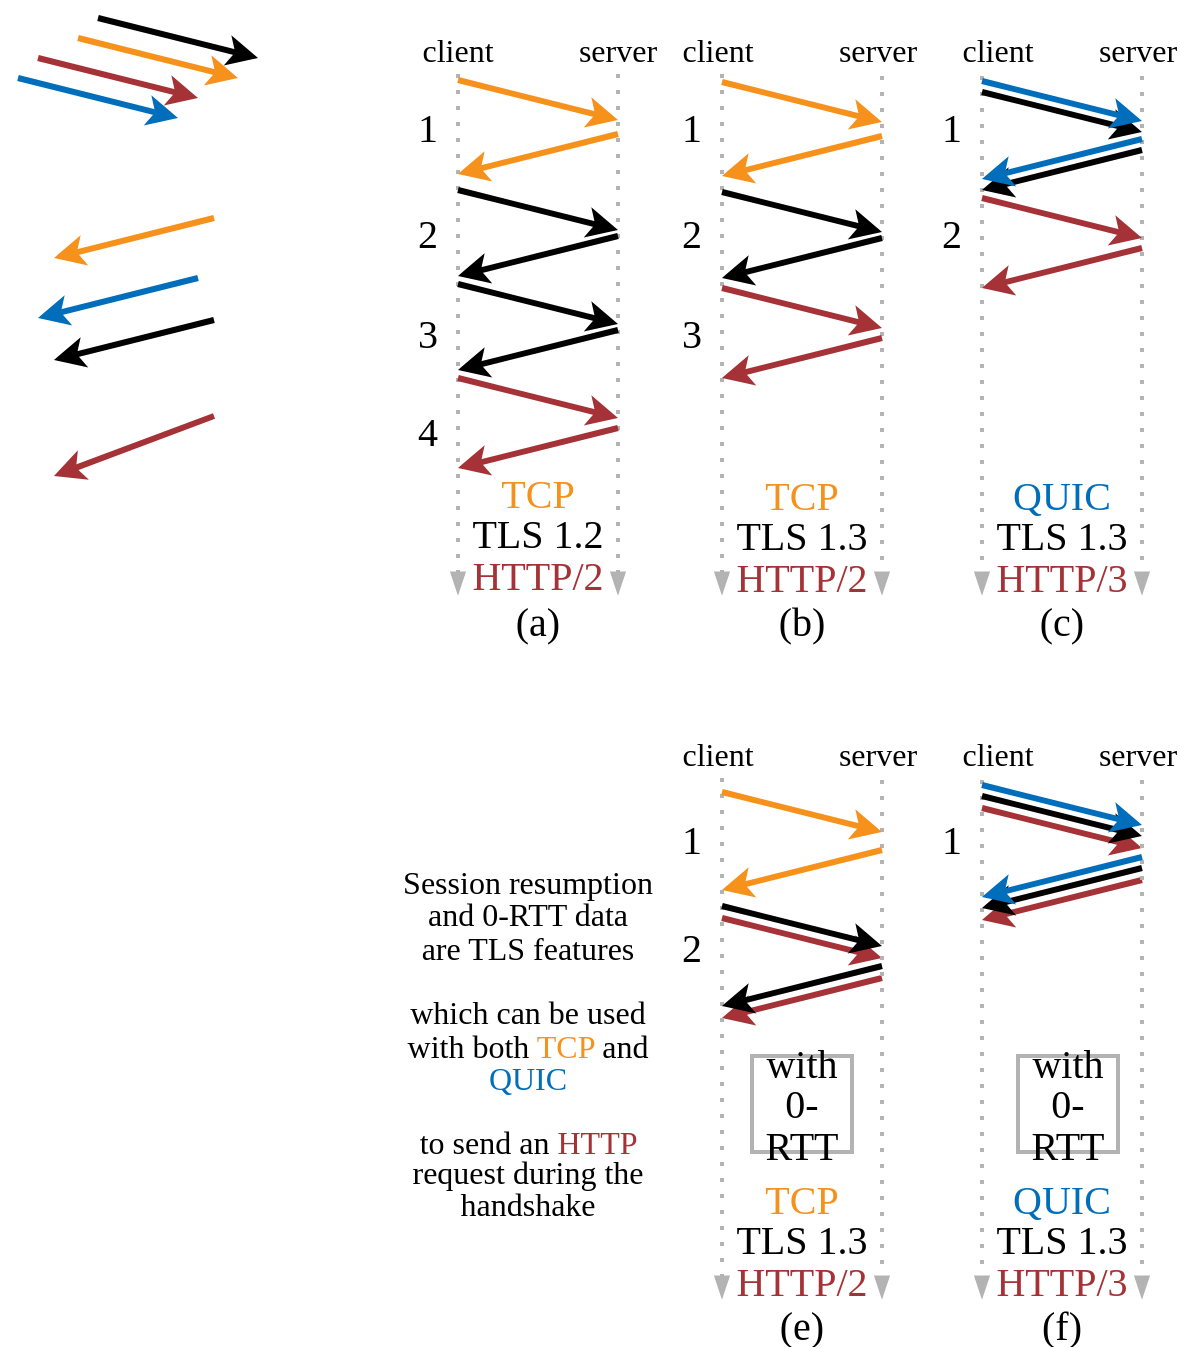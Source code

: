 <mxfile version="14.5.1" type="device"><diagram id="tvbRQc4zJcMQ8TO2dYbx" name="Page-1"><mxGraphModel dx="1881" dy="591" grid="1" gridSize="10" guides="1" tooltips="1" connect="1" arrows="1" fold="1" page="1" pageScale="1" pageWidth="850" pageHeight="1100" math="0" shadow="0"><root><mxCell id="0"/><mxCell id="1" parent="0"/><mxCell id="-TobHIEDWkGh4Ak62FER-180" value="" style="endArrow=classic;html=1;endFill=1;strokeWidth=3;shadow=0;strokeColor=#A53236;" edge="1" parent="1"><mxGeometry width="50" height="50" relative="1" as="geometry"><mxPoint x="-388" y="902" as="sourcePoint"/><mxPoint x="-308" y="922" as="targetPoint"/></mxGeometry></mxCell><mxCell id="-TobHIEDWkGh4Ak62FER-181" value="" style="endArrow=classic;html=1;endFill=1;strokeWidth=3;shadow=0;strokeColor=#A53236;" edge="1" parent="1"><mxGeometry width="50" height="50" relative="1" as="geometry"><mxPoint x="-308" y="932" as="sourcePoint"/><mxPoint x="-388" y="952" as="targetPoint"/></mxGeometry></mxCell><mxCell id="-TobHIEDWkGh4Ak62FER-202" value="" style="endArrow=classic;html=1;endFill=1;strokeWidth=3;shadow=0;strokeColor=#A53236;" edge="1" parent="1"><mxGeometry width="50" height="50" relative="1" as="geometry"><mxPoint x="-178" y="883" as="sourcePoint"/><mxPoint x="-258" y="903" as="targetPoint"/></mxGeometry></mxCell><mxCell id="-TobHIEDWkGh4Ak62FER-201" value="" style="endArrow=classic;html=1;endFill=1;strokeWidth=3;shadow=0;strokeColor=#A53236;" edge="1" parent="1"><mxGeometry width="50" height="50" relative="1" as="geometry"><mxPoint x="-258" y="847" as="sourcePoint"/><mxPoint x="-178" y="867" as="targetPoint"/></mxGeometry></mxCell><mxCell id="-TobHIEDWkGh4Ak62FER-78" value="" style="endArrow=classic;html=1;endFill=1;strokeWidth=3;shadow=0;rounded=0;strokeColor=#a53236;" edge="1" parent="1"><mxGeometry width="50" height="50" relative="1" as="geometry"><mxPoint x="-730" y="472" as="sourcePoint"/><mxPoint x="-650" y="492" as="targetPoint"/></mxGeometry></mxCell><mxCell id="-TobHIEDWkGh4Ak62FER-46" value="" style="endArrow=blockThin;dashed=1;html=1;dashPattern=1 3;strokeWidth=2;strokeColor=#B3B3B3;endFill=1;entryX=0;entryY=1;entryDx=0;entryDy=0;" edge="1" parent="1" target="-TobHIEDWkGh4Ak62FER-96"><mxGeometry width="50" height="50" relative="1" as="geometry"><mxPoint x="-520" y="480" as="sourcePoint"/><mxPoint x="-520" y="720" as="targetPoint"/></mxGeometry></mxCell><mxCell id="-TobHIEDWkGh4Ak62FER-47" value="" style="endArrow=blockThin;dashed=1;html=1;dashPattern=1 3;strokeWidth=2;strokeColor=#B3B3B3;endFill=1;entryX=1;entryY=1;entryDx=0;entryDy=0;" edge="1" parent="1" target="-TobHIEDWkGh4Ak62FER-96"><mxGeometry width="50" height="50" relative="1" as="geometry"><mxPoint x="-440" y="480" as="sourcePoint"/><mxPoint x="-440" y="720" as="targetPoint"/></mxGeometry></mxCell><mxCell id="-TobHIEDWkGh4Ak62FER-76" value="" style="endArrow=classic;html=1;endFill=1;strokeWidth=3;shadow=0;" edge="1" parent="1"><mxGeometry width="50" height="50" relative="1" as="geometry"><mxPoint x="-700" y="452" as="sourcePoint"/><mxPoint x="-620" y="472" as="targetPoint"/></mxGeometry></mxCell><mxCell id="-TobHIEDWkGh4Ak62FER-77" value="" style="endArrow=classic;html=1;endFill=1;strokeWidth=3;shadow=0;strokeColor=#f6921c;" edge="1" parent="1"><mxGeometry width="50" height="50" relative="1" as="geometry"><mxPoint x="-710" y="462" as="sourcePoint"/><mxPoint x="-630" y="482" as="targetPoint"/></mxGeometry></mxCell><mxCell id="-TobHIEDWkGh4Ak62FER-79" value="" style="endArrow=classic;html=1;endFill=1;strokeWidth=3;shadow=0;strokeColor=#006ebb;" edge="1" parent="1"><mxGeometry width="50" height="50" relative="1" as="geometry"><mxPoint x="-740" y="482" as="sourcePoint"/><mxPoint x="-660" y="502" as="targetPoint"/></mxGeometry></mxCell><mxCell id="-TobHIEDWkGh4Ak62FER-80" value="" style="endArrow=classic;html=1;endFill=1;strokeWidth=3;shadow=0;" edge="1" parent="1"><mxGeometry width="50" height="50" relative="1" as="geometry"><mxPoint x="-642" y="603" as="sourcePoint"/><mxPoint x="-722" y="623" as="targetPoint"/></mxGeometry></mxCell><mxCell id="-TobHIEDWkGh4Ak62FER-81" value="" style="endArrow=classic;html=1;endFill=1;strokeWidth=3;shadow=0;rounded=0;strokeColor=#a53236;" edge="1" parent="1"><mxGeometry width="50" height="50" relative="1" as="geometry"><mxPoint x="-642" y="651" as="sourcePoint"/><mxPoint x="-722" y="681" as="targetPoint"/></mxGeometry></mxCell><mxCell id="-TobHIEDWkGh4Ak62FER-82" value="" style="endArrow=classic;html=1;endFill=1;strokeWidth=3;shadow=0;strokeColor=#f6921c;" edge="1" parent="1"><mxGeometry width="50" height="50" relative="1" as="geometry"><mxPoint x="-642" y="552" as="sourcePoint"/><mxPoint x="-722" y="572" as="targetPoint"/></mxGeometry></mxCell><mxCell id="-TobHIEDWkGh4Ak62FER-83" value="" style="endArrow=classic;html=1;endFill=1;strokeWidth=3;shadow=0;strokeColor=#006ebb;" edge="1" parent="1"><mxGeometry width="50" height="50" relative="1" as="geometry"><mxPoint x="-650" y="582" as="sourcePoint"/><mxPoint x="-730" y="602" as="targetPoint"/></mxGeometry></mxCell><mxCell id="-TobHIEDWkGh4Ak62FER-84" value="" style="endArrow=classic;html=1;endFill=1;strokeWidth=3;shadow=0;strokeColor=#f6921c;" edge="1" parent="1"><mxGeometry width="50" height="50" relative="1" as="geometry"><mxPoint x="-520" y="483" as="sourcePoint"/><mxPoint x="-440" y="503" as="targetPoint"/></mxGeometry></mxCell><mxCell id="-TobHIEDWkGh4Ak62FER-85" value="" style="endArrow=classic;html=1;endFill=1;strokeWidth=3;shadow=0;strokeColor=#f6921c;" edge="1" parent="1"><mxGeometry width="50" height="50" relative="1" as="geometry"><mxPoint x="-440" y="510" as="sourcePoint"/><mxPoint x="-520" y="530" as="targetPoint"/></mxGeometry></mxCell><mxCell id="-TobHIEDWkGh4Ak62FER-86" value="" style="endArrow=classic;html=1;endFill=1;strokeWidth=3;shadow=0;" edge="1" parent="1"><mxGeometry width="50" height="50" relative="1" as="geometry"><mxPoint x="-520" y="538" as="sourcePoint"/><mxPoint x="-440" y="558" as="targetPoint"/></mxGeometry></mxCell><mxCell id="-TobHIEDWkGh4Ak62FER-87" value="" style="endArrow=classic;html=1;endFill=1;strokeWidth=3;shadow=0;" edge="1" parent="1"><mxGeometry width="50" height="50" relative="1" as="geometry"><mxPoint x="-440" y="561" as="sourcePoint"/><mxPoint x="-520" y="581" as="targetPoint"/></mxGeometry></mxCell><mxCell id="-TobHIEDWkGh4Ak62FER-88" value="" style="endArrow=classic;html=1;endFill=1;strokeWidth=3;shadow=0;" edge="1" parent="1"><mxGeometry width="50" height="50" relative="1" as="geometry"><mxPoint x="-520" y="585" as="sourcePoint"/><mxPoint x="-440" y="605" as="targetPoint"/></mxGeometry></mxCell><mxCell id="-TobHIEDWkGh4Ak62FER-89" value="" style="endArrow=classic;html=1;endFill=1;strokeWidth=3;shadow=0;" edge="1" parent="1"><mxGeometry width="50" height="50" relative="1" as="geometry"><mxPoint x="-440" y="608" as="sourcePoint"/><mxPoint x="-520" y="628" as="targetPoint"/></mxGeometry></mxCell><mxCell id="-TobHIEDWkGh4Ak62FER-90" value="" style="endArrow=classic;html=1;endFill=1;strokeWidth=3;shadow=0;strokeColor=#A53236;" edge="1" parent="1"><mxGeometry width="50" height="50" relative="1" as="geometry"><mxPoint x="-520" y="632" as="sourcePoint"/><mxPoint x="-440" y="652" as="targetPoint"/></mxGeometry></mxCell><mxCell id="-TobHIEDWkGh4Ak62FER-91" value="" style="endArrow=classic;html=1;endFill=1;strokeWidth=3;shadow=0;strokeColor=#A53236;" edge="1" parent="1"><mxGeometry width="50" height="50" relative="1" as="geometry"><mxPoint x="-440" y="657" as="sourcePoint"/><mxPoint x="-520" y="677" as="targetPoint"/></mxGeometry></mxCell><mxCell id="-TobHIEDWkGh4Ak62FER-92" value="&lt;font style=&quot;font-size: 20px;&quot; face=&quot;Myriad Pro Condensed&quot;&gt;1&lt;br style=&quot;font-size: 20px;&quot;&gt;&lt;/font&gt;" style="text;html=1;strokeColor=none;fillColor=none;align=center;verticalAlign=middle;whiteSpace=wrap;rounded=0;dashed=1;dashPattern=1 4;fontSize=20;" vertex="1" parent="1"><mxGeometry x="-550" y="496" width="30" height="20" as="geometry"/></mxCell><mxCell id="-TobHIEDWkGh4Ak62FER-93" value="&lt;font style=&quot;font-size: 20px;&quot; face=&quot;Myriad Pro Condensed&quot;&gt;2&lt;br style=&quot;font-size: 20px;&quot;&gt;&lt;/font&gt;" style="text;html=1;strokeColor=none;fillColor=none;align=center;verticalAlign=middle;whiteSpace=wrap;rounded=0;dashed=1;dashPattern=1 4;fontSize=20;" vertex="1" parent="1"><mxGeometry x="-550" y="549" width="30" height="20" as="geometry"/></mxCell><mxCell id="-TobHIEDWkGh4Ak62FER-94" value="&lt;font style=&quot;font-size: 20px;&quot; face=&quot;Myriad Pro Condensed&quot;&gt;3&lt;br style=&quot;font-size: 20px;&quot;&gt;&lt;/font&gt;" style="text;html=1;strokeColor=none;fillColor=none;align=center;verticalAlign=middle;whiteSpace=wrap;rounded=0;dashed=1;dashPattern=1 4;fontSize=20;" vertex="1" parent="1"><mxGeometry x="-550" y="599" width="30" height="20" as="geometry"/></mxCell><mxCell id="-TobHIEDWkGh4Ak62FER-95" value="&lt;font style=&quot;font-size: 20px;&quot; face=&quot;Myriad Pro Condensed&quot;&gt;4&lt;br style=&quot;font-size: 20px;&quot;&gt;&lt;/font&gt;" style="text;html=1;strokeColor=none;fillColor=none;align=center;verticalAlign=middle;whiteSpace=wrap;rounded=0;dashed=1;dashPattern=1 4;fontSize=20;" vertex="1" parent="1"><mxGeometry x="-550" y="648" width="30" height="20" as="geometry"/></mxCell><mxCell id="-TobHIEDWkGh4Ak62FER-96" value="&lt;font style=&quot;font-size: 20px ; line-height: 100%&quot; face=&quot;Myriad Pro Condensed&quot;&gt;&lt;font color=&quot;#f6921c&quot;&gt;TCP&lt;/font&gt;&lt;br&gt;TLS 1.2&lt;br&gt;&lt;font color=&quot;#a53236&quot;&gt;HTTP/2&lt;/font&gt;&lt;br&gt;&lt;/font&gt;" style="text;html=1;strokeColor=none;fillColor=none;align=center;verticalAlign=middle;whiteSpace=wrap;rounded=0;dashed=1;dashPattern=1 4;" vertex="1" parent="1"><mxGeometry x="-520" y="680" width="80" height="60" as="geometry"/></mxCell><mxCell id="-TobHIEDWkGh4Ak62FER-97" value="&lt;font face=&quot;Myriad Pro Condensed&quot; style=&quot;font-size: 16px;&quot;&gt;&lt;font style=&quot;font-size: 16px;&quot;&gt;client&lt;/font&gt;&lt;br style=&quot;font-size: 16px;&quot;&gt;&lt;/font&gt;" style="text;html=1;strokeColor=none;fillColor=none;align=center;verticalAlign=middle;whiteSpace=wrap;rounded=0;dashed=1;dashPattern=1 4;fontSize=16;" vertex="1" parent="1"><mxGeometry x="-550" y="458" width="60" height="20" as="geometry"/></mxCell><mxCell id="-TobHIEDWkGh4Ak62FER-98" value="&lt;font face=&quot;Myriad Pro Condensed&quot; style=&quot;font-size: 16px;&quot;&gt;&lt;font style=&quot;font-size: 16px;&quot;&gt;server&lt;/font&gt;&lt;br style=&quot;font-size: 16px;&quot;&gt;&lt;/font&gt;" style="text;html=1;strokeColor=none;fillColor=none;align=center;verticalAlign=middle;whiteSpace=wrap;rounded=0;dashed=1;dashPattern=1 4;fontSize=16;" vertex="1" parent="1"><mxGeometry x="-470" y="458" width="60" height="20" as="geometry"/></mxCell><mxCell id="-TobHIEDWkGh4Ak62FER-99" value="&lt;font style=&quot;font-size: 20px ; line-height: 100%&quot; face=&quot;Myriad Pro Condensed&quot;&gt;(a)&lt;br&gt;&lt;/font&gt;" style="text;html=1;strokeColor=none;fillColor=none;align=center;verticalAlign=middle;whiteSpace=wrap;rounded=0;dashed=1;dashPattern=1 4;" vertex="1" parent="1"><mxGeometry x="-520" y="744" width="80" height="20" as="geometry"/></mxCell><mxCell id="-TobHIEDWkGh4Ak62FER-100" value="" style="endArrow=blockThin;dashed=1;html=1;dashPattern=1 3;strokeWidth=2;strokeColor=#B3B3B3;endFill=1;entryX=0;entryY=1;entryDx=0;entryDy=0;" edge="1" parent="1" target="-TobHIEDWkGh4Ak62FER-114"><mxGeometry width="50" height="50" relative="1" as="geometry"><mxPoint x="-388" y="480" as="sourcePoint"/><mxPoint x="-388" y="721" as="targetPoint"/></mxGeometry></mxCell><mxCell id="-TobHIEDWkGh4Ak62FER-101" value="" style="endArrow=blockThin;dashed=1;html=1;dashPattern=1 3;strokeWidth=2;strokeColor=#B3B3B3;endFill=1;entryX=1;entryY=1;entryDx=0;entryDy=0;" edge="1" parent="1" target="-TobHIEDWkGh4Ak62FER-114"><mxGeometry width="50" height="50" relative="1" as="geometry"><mxPoint x="-308" y="481" as="sourcePoint"/><mxPoint x="-308" y="721" as="targetPoint"/></mxGeometry></mxCell><mxCell id="-TobHIEDWkGh4Ak62FER-102" value="" style="endArrow=classic;html=1;endFill=1;strokeWidth=3;shadow=0;strokeColor=#f6921c;" edge="1" parent="1"><mxGeometry width="50" height="50" relative="1" as="geometry"><mxPoint x="-388" y="484" as="sourcePoint"/><mxPoint x="-308" y="504" as="targetPoint"/></mxGeometry></mxCell><mxCell id="-TobHIEDWkGh4Ak62FER-103" value="" style="endArrow=classic;html=1;endFill=1;strokeWidth=3;shadow=0;strokeColor=#f6921c;" edge="1" parent="1"><mxGeometry width="50" height="50" relative="1" as="geometry"><mxPoint x="-308" y="511" as="sourcePoint"/><mxPoint x="-388" y="531" as="targetPoint"/></mxGeometry></mxCell><mxCell id="-TobHIEDWkGh4Ak62FER-104" value="" style="endArrow=classic;html=1;endFill=1;strokeWidth=3;shadow=0;" edge="1" parent="1"><mxGeometry width="50" height="50" relative="1" as="geometry"><mxPoint x="-388" y="539" as="sourcePoint"/><mxPoint x="-308" y="559" as="targetPoint"/></mxGeometry></mxCell><mxCell id="-TobHIEDWkGh4Ak62FER-105" value="" style="endArrow=classic;html=1;endFill=1;strokeWidth=3;shadow=0;" edge="1" parent="1"><mxGeometry width="50" height="50" relative="1" as="geometry"><mxPoint x="-308" y="562" as="sourcePoint"/><mxPoint x="-388" y="582" as="targetPoint"/></mxGeometry></mxCell><mxCell id="-TobHIEDWkGh4Ak62FER-108" value="" style="endArrow=classic;html=1;endFill=1;strokeWidth=3;shadow=0;strokeColor=#A53236;" edge="1" parent="1"><mxGeometry width="50" height="50" relative="1" as="geometry"><mxPoint x="-388" y="587" as="sourcePoint"/><mxPoint x="-308" y="607" as="targetPoint"/></mxGeometry></mxCell><mxCell id="-TobHIEDWkGh4Ak62FER-109" value="" style="endArrow=classic;html=1;endFill=1;strokeWidth=3;shadow=0;strokeColor=#A53236;" edge="1" parent="1"><mxGeometry width="50" height="50" relative="1" as="geometry"><mxPoint x="-308" y="612" as="sourcePoint"/><mxPoint x="-388" y="632" as="targetPoint"/></mxGeometry></mxCell><mxCell id="-TobHIEDWkGh4Ak62FER-110" value="&lt;font style=&quot;font-size: 20px;&quot; face=&quot;Myriad Pro Condensed&quot;&gt;1&lt;br style=&quot;font-size: 20px;&quot;&gt;&lt;/font&gt;" style="text;html=1;strokeColor=none;fillColor=none;align=center;verticalAlign=middle;whiteSpace=wrap;rounded=0;dashed=1;dashPattern=1 4;fontSize=20;" vertex="1" parent="1"><mxGeometry x="-418" y="496" width="30" height="20" as="geometry"/></mxCell><mxCell id="-TobHIEDWkGh4Ak62FER-111" value="&lt;font style=&quot;font-size: 20px;&quot; face=&quot;Myriad Pro Condensed&quot;&gt;2&lt;br style=&quot;font-size: 20px;&quot;&gt;&lt;/font&gt;" style="text;html=1;strokeColor=none;fillColor=none;align=center;verticalAlign=middle;whiteSpace=wrap;rounded=0;dashed=1;dashPattern=1 4;fontSize=20;" vertex="1" parent="1"><mxGeometry x="-418" y="549" width="30" height="20" as="geometry"/></mxCell><mxCell id="-TobHIEDWkGh4Ak62FER-112" value="&lt;font style=&quot;font-size: 20px;&quot; face=&quot;Myriad Pro Condensed&quot;&gt;3&lt;br style=&quot;font-size: 20px;&quot;&gt;&lt;/font&gt;" style="text;html=1;strokeColor=none;fillColor=none;align=center;verticalAlign=middle;whiteSpace=wrap;rounded=0;dashed=1;dashPattern=1 4;fontSize=20;" vertex="1" parent="1"><mxGeometry x="-418" y="599" width="30" height="20" as="geometry"/></mxCell><mxCell id="-TobHIEDWkGh4Ak62FER-114" value="&lt;font style=&quot;font-size: 20px ; line-height: 100%&quot; face=&quot;Myriad Pro Condensed&quot;&gt;&lt;font color=&quot;#f6921c&quot;&gt;TCP&lt;/font&gt;&lt;br&gt;TLS 1.3&lt;br&gt;&lt;font color=&quot;#a53236&quot;&gt;HTTP/2&lt;/font&gt;&lt;br&gt;&lt;/font&gt;" style="text;html=1;strokeColor=none;fillColor=none;align=center;verticalAlign=middle;whiteSpace=wrap;rounded=0;dashed=1;dashPattern=1 4;" vertex="1" parent="1"><mxGeometry x="-388" y="681" width="80" height="59" as="geometry"/></mxCell><mxCell id="-TobHIEDWkGh4Ak62FER-115" value="&lt;font face=&quot;Myriad Pro Condensed&quot; style=&quot;font-size: 16px;&quot;&gt;&lt;font style=&quot;font-size: 16px;&quot;&gt;client&lt;/font&gt;&lt;br style=&quot;font-size: 16px;&quot;&gt;&lt;/font&gt;" style="text;html=1;strokeColor=none;fillColor=none;align=center;verticalAlign=middle;whiteSpace=wrap;rounded=0;dashed=1;dashPattern=1 4;fontSize=16;" vertex="1" parent="1"><mxGeometry x="-420" y="458" width="60" height="20" as="geometry"/></mxCell><mxCell id="-TobHIEDWkGh4Ak62FER-116" value="&lt;font face=&quot;Myriad Pro Condensed&quot; style=&quot;font-size: 16px;&quot;&gt;&lt;font style=&quot;font-size: 16px;&quot;&gt;server&lt;/font&gt;&lt;br style=&quot;font-size: 16px;&quot;&gt;&lt;/font&gt;" style="text;html=1;strokeColor=none;fillColor=none;align=center;verticalAlign=middle;whiteSpace=wrap;rounded=0;dashed=1;dashPattern=1 4;fontSize=16;" vertex="1" parent="1"><mxGeometry x="-340" y="458" width="60" height="20" as="geometry"/></mxCell><mxCell id="-TobHIEDWkGh4Ak62FER-117" value="&lt;font style=&quot;font-size: 20px ; line-height: 100%&quot; face=&quot;Myriad Pro Condensed&quot;&gt;(b)&lt;br&gt;&lt;/font&gt;" style="text;html=1;strokeColor=none;fillColor=none;align=center;verticalAlign=middle;whiteSpace=wrap;rounded=0;dashed=1;dashPattern=1 4;" vertex="1" parent="1"><mxGeometry x="-388" y="744" width="80" height="20" as="geometry"/></mxCell><mxCell id="-TobHIEDWkGh4Ak62FER-129" value="" style="endArrow=blockThin;dashed=1;html=1;dashPattern=1 3;strokeWidth=2;strokeColor=#B3B3B3;endFill=1;entryX=0;entryY=1;entryDx=0;entryDy=0;" edge="1" parent="1" target="-TobHIEDWkGh4Ak62FER-140"><mxGeometry width="50" height="50" relative="1" as="geometry"><mxPoint x="-258" y="481" as="sourcePoint"/><mxPoint x="-258" y="721" as="targetPoint"/></mxGeometry></mxCell><mxCell id="-TobHIEDWkGh4Ak62FER-130" value="" style="endArrow=blockThin;dashed=1;html=1;dashPattern=1 3;strokeWidth=2;strokeColor=#B3B3B3;endFill=1;entryX=1;entryY=1;entryDx=0;entryDy=0;" edge="1" parent="1" target="-TobHIEDWkGh4Ak62FER-140"><mxGeometry width="50" height="50" relative="1" as="geometry"><mxPoint x="-178" y="481" as="sourcePoint"/><mxPoint x="-178" y="721" as="targetPoint"/></mxGeometry></mxCell><mxCell id="-TobHIEDWkGh4Ak62FER-133" value="" style="endArrow=classic;html=1;endFill=1;strokeWidth=3;shadow=0;" edge="1" parent="1"><mxGeometry width="50" height="50" relative="1" as="geometry"><mxPoint x="-258" y="489" as="sourcePoint"/><mxPoint x="-178" y="509" as="targetPoint"/></mxGeometry></mxCell><mxCell id="-TobHIEDWkGh4Ak62FER-134" value="" style="endArrow=classic;html=1;endFill=1;strokeWidth=3;shadow=0;" edge="1" parent="1"><mxGeometry width="50" height="50" relative="1" as="geometry"><mxPoint x="-178" y="518" as="sourcePoint"/><mxPoint x="-258" y="538" as="targetPoint"/></mxGeometry></mxCell><mxCell id="-TobHIEDWkGh4Ak62FER-135" value="" style="endArrow=classic;html=1;endFill=1;strokeWidth=3;shadow=0;strokeColor=#006ebb;" edge="1" parent="1"><mxGeometry width="50" height="50" relative="1" as="geometry"><mxPoint x="-258" y="483.5" as="sourcePoint"/><mxPoint x="-178" y="503.5" as="targetPoint"/></mxGeometry></mxCell><mxCell id="-TobHIEDWkGh4Ak62FER-136" value="" style="endArrow=classic;html=1;endFill=1;strokeWidth=3;shadow=0;strokeColor=#006ebb;" edge="1" parent="1"><mxGeometry width="50" height="50" relative="1" as="geometry"><mxPoint x="-178" y="512.5" as="sourcePoint"/><mxPoint x="-258" y="532.5" as="targetPoint"/></mxGeometry></mxCell><mxCell id="-TobHIEDWkGh4Ak62FER-137" value="&lt;font style=&quot;font-size: 20px;&quot; face=&quot;Myriad Pro Condensed&quot;&gt;1&lt;br style=&quot;font-size: 20px;&quot;&gt;&lt;/font&gt;" style="text;html=1;strokeColor=none;fillColor=none;align=center;verticalAlign=middle;whiteSpace=wrap;rounded=0;dashed=1;dashPattern=1 4;fontSize=20;" vertex="1" parent="1"><mxGeometry x="-288" y="496" width="30" height="20" as="geometry"/></mxCell><mxCell id="-TobHIEDWkGh4Ak62FER-138" value="&lt;font style=&quot;font-size: 20px;&quot; face=&quot;Myriad Pro Condensed&quot;&gt;2&lt;br style=&quot;font-size: 20px;&quot;&gt;&lt;/font&gt;" style="text;html=1;strokeColor=none;fillColor=none;align=center;verticalAlign=middle;whiteSpace=wrap;rounded=0;dashed=1;dashPattern=1 4;fontSize=20;" vertex="1" parent="1"><mxGeometry x="-288" y="549" width="30" height="20" as="geometry"/></mxCell><mxCell id="-TobHIEDWkGh4Ak62FER-140" value="&lt;font style=&quot;font-size: 20px ; line-height: 100%&quot; face=&quot;Myriad Pro Condensed&quot;&gt;&lt;font color=&quot;#006ebb&quot;&gt;QUIC&lt;/font&gt;&lt;br&gt;TLS 1.3&lt;br&gt;&lt;font color=&quot;#a53236&quot;&gt;HTTP/3&lt;/font&gt;&lt;br&gt;&lt;/font&gt;" style="text;html=1;strokeColor=none;fillColor=none;align=center;verticalAlign=middle;whiteSpace=wrap;rounded=0;dashed=1;dashPattern=1 4;" vertex="1" parent="1"><mxGeometry x="-258" y="681" width="80" height="59" as="geometry"/></mxCell><mxCell id="-TobHIEDWkGh4Ak62FER-141" value="&lt;font face=&quot;Myriad Pro Condensed&quot; style=&quot;font-size: 16px;&quot;&gt;&lt;font style=&quot;font-size: 16px;&quot;&gt;client&lt;/font&gt;&lt;br style=&quot;font-size: 16px;&quot;&gt;&lt;/font&gt;" style="text;html=1;strokeColor=none;fillColor=none;align=center;verticalAlign=middle;whiteSpace=wrap;rounded=0;dashed=1;dashPattern=1 4;fontSize=16;" vertex="1" parent="1"><mxGeometry x="-280" y="458" width="60" height="20" as="geometry"/></mxCell><mxCell id="-TobHIEDWkGh4Ak62FER-142" value="&lt;font face=&quot;Myriad Pro Condensed&quot; style=&quot;font-size: 16px;&quot;&gt;&lt;font style=&quot;font-size: 16px;&quot;&gt;server&lt;/font&gt;&lt;br style=&quot;font-size: 16px;&quot;&gt;&lt;/font&gt;" style="text;html=1;strokeColor=none;fillColor=none;align=center;verticalAlign=middle;whiteSpace=wrap;rounded=0;dashed=1;dashPattern=1 4;fontSize=16;" vertex="1" parent="1"><mxGeometry x="-200" y="458" width="40" height="20" as="geometry"/></mxCell><mxCell id="-TobHIEDWkGh4Ak62FER-143" value="&lt;font style=&quot;font-size: 20px ; line-height: 100%&quot; face=&quot;Myriad Pro Condensed&quot;&gt;(c)&lt;br&gt;&lt;/font&gt;" style="text;html=1;strokeColor=none;fillColor=none;align=center;verticalAlign=middle;whiteSpace=wrap;rounded=0;dashed=1;dashPattern=1 4;" vertex="1" parent="1"><mxGeometry x="-258" y="744" width="80" height="20" as="geometry"/></mxCell><mxCell id="-TobHIEDWkGh4Ak62FER-144" value="" style="endArrow=classic;html=1;endFill=1;strokeWidth=3;shadow=0;strokeColor=#A53236;" edge="1" parent="1"><mxGeometry width="50" height="50" relative="1" as="geometry"><mxPoint x="-258" y="542" as="sourcePoint"/><mxPoint x="-178" y="562" as="targetPoint"/></mxGeometry></mxCell><mxCell id="-TobHIEDWkGh4Ak62FER-145" value="" style="endArrow=classic;html=1;endFill=1;strokeWidth=3;shadow=0;strokeColor=#A53236;" edge="1" parent="1"><mxGeometry width="50" height="50" relative="1" as="geometry"><mxPoint x="-178" y="567" as="sourcePoint"/><mxPoint x="-258" y="587" as="targetPoint"/></mxGeometry></mxCell><mxCell id="-TobHIEDWkGh4Ak62FER-174" value="" style="endArrow=blockThin;dashed=1;html=1;dashPattern=1 3;strokeWidth=2;strokeColor=#B3B3B3;endFill=1;entryX=0;entryY=1;entryDx=0;entryDy=0;" edge="1" target="-TobHIEDWkGh4Ak62FER-185" parent="1"><mxGeometry width="50" height="50" relative="1" as="geometry"><mxPoint x="-388" y="832" as="sourcePoint"/><mxPoint x="-388" y="1073" as="targetPoint"/></mxGeometry></mxCell><mxCell id="-TobHIEDWkGh4Ak62FER-175" value="" style="endArrow=blockThin;dashed=1;html=1;dashPattern=1 3;strokeWidth=2;strokeColor=#B3B3B3;endFill=1;entryX=1;entryY=1;entryDx=0;entryDy=0;" edge="1" target="-TobHIEDWkGh4Ak62FER-185" parent="1"><mxGeometry width="50" height="50" relative="1" as="geometry"><mxPoint x="-308" y="833" as="sourcePoint"/><mxPoint x="-308" y="1073" as="targetPoint"/></mxGeometry></mxCell><mxCell id="-TobHIEDWkGh4Ak62FER-176" value="" style="endArrow=classic;html=1;endFill=1;strokeWidth=3;shadow=0;strokeColor=#f6921c;" edge="1" parent="1"><mxGeometry width="50" height="50" relative="1" as="geometry"><mxPoint x="-388" y="839" as="sourcePoint"/><mxPoint x="-308" y="859" as="targetPoint"/></mxGeometry></mxCell><mxCell id="-TobHIEDWkGh4Ak62FER-177" value="" style="endArrow=classic;html=1;endFill=1;strokeWidth=3;shadow=0;strokeColor=#f6921c;" edge="1" parent="1"><mxGeometry width="50" height="50" relative="1" as="geometry"><mxPoint x="-308" y="868" as="sourcePoint"/><mxPoint x="-388" y="888" as="targetPoint"/></mxGeometry></mxCell><mxCell id="-TobHIEDWkGh4Ak62FER-178" value="" style="endArrow=classic;html=1;endFill=1;strokeWidth=3;shadow=0;" edge="1" parent="1"><mxGeometry width="50" height="50" relative="1" as="geometry"><mxPoint x="-388" y="896" as="sourcePoint"/><mxPoint x="-308" y="916" as="targetPoint"/></mxGeometry></mxCell><mxCell id="-TobHIEDWkGh4Ak62FER-179" value="" style="endArrow=classic;html=1;endFill=1;strokeWidth=3;shadow=0;" edge="1" parent="1"><mxGeometry width="50" height="50" relative="1" as="geometry"><mxPoint x="-308" y="926" as="sourcePoint"/><mxPoint x="-388" y="946" as="targetPoint"/></mxGeometry></mxCell><mxCell id="-TobHIEDWkGh4Ak62FER-182" value="&lt;font style=&quot;font-size: 20px;&quot; face=&quot;Myriad Pro Condensed&quot;&gt;1&lt;br style=&quot;font-size: 20px;&quot;&gt;&lt;/font&gt;" style="text;html=1;strokeColor=none;fillColor=none;align=center;verticalAlign=middle;whiteSpace=wrap;rounded=0;dashed=1;dashPattern=1 4;fontSize=20;" vertex="1" parent="1"><mxGeometry x="-418" y="852" width="30" height="20" as="geometry"/></mxCell><mxCell id="-TobHIEDWkGh4Ak62FER-183" value="&lt;font style=&quot;font-size: 20px;&quot; face=&quot;Myriad Pro Condensed&quot;&gt;2&lt;br style=&quot;font-size: 20px;&quot;&gt;&lt;/font&gt;" style="text;html=1;strokeColor=none;fillColor=none;align=center;verticalAlign=middle;whiteSpace=wrap;rounded=0;dashed=1;dashPattern=1 4;fontSize=20;" vertex="1" parent="1"><mxGeometry x="-418" y="906" width="30" height="20" as="geometry"/></mxCell><mxCell id="-TobHIEDWkGh4Ak62FER-185" value="&lt;font style=&quot;font-size: 20px ; line-height: 100%&quot; face=&quot;Myriad Pro Condensed&quot;&gt;&lt;font color=&quot;#f6921c&quot;&gt;TCP&lt;/font&gt;&lt;br&gt;TLS 1.3&lt;br&gt;&lt;font color=&quot;#a53236&quot;&gt;HTTP/2&lt;/font&gt;&lt;br&gt;&lt;/font&gt;" style="text;html=1;strokeColor=none;fillColor=none;align=center;verticalAlign=middle;whiteSpace=wrap;rounded=0;dashed=1;dashPattern=1 4;" vertex="1" parent="1"><mxGeometry x="-388" y="1033" width="80" height="59" as="geometry"/></mxCell><mxCell id="-TobHIEDWkGh4Ak62FER-186" value="&lt;font face=&quot;Myriad Pro Condensed&quot; style=&quot;font-size: 16px;&quot;&gt;&lt;font style=&quot;font-size: 16px;&quot;&gt;client&lt;/font&gt;&lt;br style=&quot;font-size: 16px;&quot;&gt;&lt;/font&gt;" style="text;html=1;strokeColor=none;fillColor=none;align=center;verticalAlign=middle;whiteSpace=wrap;rounded=0;dashed=1;dashPattern=1 4;fontSize=16;" vertex="1" parent="1"><mxGeometry x="-420" y="810" width="60" height="20" as="geometry"/></mxCell><mxCell id="-TobHIEDWkGh4Ak62FER-187" value="&lt;font face=&quot;Myriad Pro Condensed&quot; style=&quot;font-size: 16px;&quot;&gt;&lt;font style=&quot;font-size: 16px;&quot;&gt;server&lt;/font&gt;&lt;br style=&quot;font-size: 16px;&quot;&gt;&lt;/font&gt;" style="text;html=1;strokeColor=none;fillColor=none;align=center;verticalAlign=middle;whiteSpace=wrap;rounded=0;dashed=1;dashPattern=1 4;fontSize=16;" vertex="1" parent="1"><mxGeometry x="-340" y="810" width="60" height="20" as="geometry"/></mxCell><mxCell id="-TobHIEDWkGh4Ak62FER-188" value="&lt;font style=&quot;font-size: 20px ; line-height: 100%&quot; face=&quot;Myriad Pro Condensed&quot;&gt;(e)&lt;br&gt;&lt;/font&gt;" style="text;html=1;strokeColor=none;fillColor=none;align=center;verticalAlign=middle;whiteSpace=wrap;rounded=0;dashed=1;dashPattern=1 4;" vertex="1" parent="1"><mxGeometry x="-388" y="1096" width="80" height="20" as="geometry"/></mxCell><mxCell id="-TobHIEDWkGh4Ak62FER-189" value="" style="endArrow=blockThin;dashed=1;html=1;dashPattern=1 3;strokeWidth=2;strokeColor=#B3B3B3;endFill=1;entryX=0;entryY=1;entryDx=0;entryDy=0;" edge="1" target="-TobHIEDWkGh4Ak62FER-197" parent="1"><mxGeometry width="50" height="50" relative="1" as="geometry"><mxPoint x="-258" y="833" as="sourcePoint"/><mxPoint x="-258" y="1073" as="targetPoint"/></mxGeometry></mxCell><mxCell id="-TobHIEDWkGh4Ak62FER-190" value="" style="endArrow=blockThin;dashed=1;html=1;dashPattern=1 3;strokeWidth=2;strokeColor=#B3B3B3;endFill=1;entryX=1;entryY=1;entryDx=0;entryDy=0;" edge="1" target="-TobHIEDWkGh4Ak62FER-197" parent="1"><mxGeometry width="50" height="50" relative="1" as="geometry"><mxPoint x="-178" y="833" as="sourcePoint"/><mxPoint x="-178" y="1073" as="targetPoint"/></mxGeometry></mxCell><mxCell id="-TobHIEDWkGh4Ak62FER-191" value="" style="endArrow=classic;html=1;endFill=1;strokeWidth=3;shadow=0;" edge="1" parent="1"><mxGeometry width="50" height="50" relative="1" as="geometry"><mxPoint x="-258" y="841" as="sourcePoint"/><mxPoint x="-178" y="861" as="targetPoint"/></mxGeometry></mxCell><mxCell id="-TobHIEDWkGh4Ak62FER-192" value="" style="endArrow=classic;html=1;endFill=1;strokeWidth=3;shadow=0;" edge="1" parent="1"><mxGeometry width="50" height="50" relative="1" as="geometry"><mxPoint x="-178" y="877" as="sourcePoint"/><mxPoint x="-258" y="897" as="targetPoint"/></mxGeometry></mxCell><mxCell id="-TobHIEDWkGh4Ak62FER-193" value="" style="endArrow=classic;html=1;endFill=1;strokeWidth=3;shadow=0;strokeColor=#006ebb;" edge="1" parent="1"><mxGeometry width="50" height="50" relative="1" as="geometry"><mxPoint x="-258" y="835.5" as="sourcePoint"/><mxPoint x="-178" y="855.5" as="targetPoint"/></mxGeometry></mxCell><mxCell id="-TobHIEDWkGh4Ak62FER-194" value="" style="endArrow=classic;html=1;endFill=1;strokeWidth=3;shadow=0;strokeColor=#006ebb;" edge="1" parent="1"><mxGeometry width="50" height="50" relative="1" as="geometry"><mxPoint x="-178" y="871.5" as="sourcePoint"/><mxPoint x="-258" y="891.5" as="targetPoint"/></mxGeometry></mxCell><mxCell id="-TobHIEDWkGh4Ak62FER-195" value="&lt;font style=&quot;font-size: 20px;&quot; face=&quot;Myriad Pro Condensed&quot;&gt;1&lt;br style=&quot;font-size: 20px;&quot;&gt;&lt;/font&gt;" style="text;html=1;strokeColor=none;fillColor=none;align=center;verticalAlign=middle;whiteSpace=wrap;rounded=0;dashed=1;dashPattern=1 4;fontSize=20;" vertex="1" parent="1"><mxGeometry x="-288" y="852" width="30" height="20" as="geometry"/></mxCell><mxCell id="-TobHIEDWkGh4Ak62FER-197" value="&lt;font style=&quot;font-size: 20px ; line-height: 100%&quot; face=&quot;Myriad Pro Condensed&quot;&gt;&lt;font color=&quot;#006ebb&quot;&gt;QUIC&lt;/font&gt;&lt;br&gt;TLS 1.3&lt;br&gt;&lt;font color=&quot;#a53236&quot;&gt;HTTP/3&lt;/font&gt;&lt;br&gt;&lt;/font&gt;" style="text;html=1;strokeColor=none;fillColor=none;align=center;verticalAlign=middle;whiteSpace=wrap;rounded=0;dashed=1;dashPattern=1 4;" vertex="1" parent="1"><mxGeometry x="-258" y="1033" width="80" height="59" as="geometry"/></mxCell><mxCell id="-TobHIEDWkGh4Ak62FER-198" value="&lt;font face=&quot;Myriad Pro Condensed&quot; style=&quot;font-size: 16px;&quot;&gt;&lt;font style=&quot;font-size: 16px;&quot;&gt;client&lt;/font&gt;&lt;br style=&quot;font-size: 16px;&quot;&gt;&lt;/font&gt;" style="text;html=1;strokeColor=none;fillColor=none;align=center;verticalAlign=middle;whiteSpace=wrap;rounded=0;dashed=1;dashPattern=1 4;fontSize=16;" vertex="1" parent="1"><mxGeometry x="-280" y="810" width="60" height="20" as="geometry"/></mxCell><mxCell id="-TobHIEDWkGh4Ak62FER-199" value="&lt;font face=&quot;Myriad Pro Condensed&quot; style=&quot;font-size: 16px;&quot;&gt;&lt;font style=&quot;font-size: 16px;&quot;&gt;server&lt;/font&gt;&lt;br style=&quot;font-size: 16px;&quot;&gt;&lt;/font&gt;" style="text;html=1;strokeColor=none;fillColor=none;align=center;verticalAlign=middle;whiteSpace=wrap;rounded=0;dashed=1;dashPattern=1 4;fontSize=16;" vertex="1" parent="1"><mxGeometry x="-200" y="810" width="40" height="20" as="geometry"/></mxCell><mxCell id="-TobHIEDWkGh4Ak62FER-200" value="&lt;font style=&quot;font-size: 20px ; line-height: 100%&quot; face=&quot;Myriad Pro Condensed&quot;&gt;(f)&lt;br&gt;&lt;/font&gt;" style="text;html=1;strokeColor=none;fillColor=none;align=center;verticalAlign=middle;whiteSpace=wrap;rounded=0;dashed=1;dashPattern=1 4;" vertex="1" parent="1"><mxGeometry x="-258" y="1096" width="80" height="20" as="geometry"/></mxCell><mxCell id="-TobHIEDWkGh4Ak62FER-204" value="&lt;font style=&quot;font-size: 20px ; line-height: 100%&quot; face=&quot;Myriad Pro Condensed&quot;&gt;with&lt;br&gt;0-RTT&lt;br&gt;&lt;/font&gt;" style="text;html=1;fillColor=none;align=center;verticalAlign=middle;whiteSpace=wrap;rounded=0;strokeWidth=2;strokeColor=#B3B3B3;" vertex="1" parent="1"><mxGeometry x="-240" y="971" width="50" height="48" as="geometry"/></mxCell><mxCell id="-TobHIEDWkGh4Ak62FER-206" value="&lt;font style=&quot;line-height: 120%&quot; face=&quot;Myriad Pro Condensed&quot;&gt;&lt;font style=&quot;font-size: 16px ; line-height: 100%&quot;&gt;Session resumption &lt;br&gt;and 0-RTT data &lt;br&gt;are TLS features&lt;br&gt;&lt;br&gt;which can be used with both &lt;font color=&quot;#f6921c&quot;&gt;TCP &lt;/font&gt;and &lt;font color=&quot;#006ebb&quot;&gt;QUIC&lt;br&gt;&lt;br&gt;&lt;/font&gt;&lt;/font&gt;&lt;font style=&quot;font-size: 16px&quot;&gt;to send an &lt;font color=&quot;#a53236&quot;&gt;HTTP&lt;/font&gt; request during the handshake&lt;/font&gt;&lt;br&gt;&lt;/font&gt;" style="text;html=1;fillColor=none;align=center;verticalAlign=middle;whiteSpace=wrap;rounded=0;strokeWidth=2;" vertex="1" parent="1"><mxGeometry x="-550" y="820" width="130" height="290" as="geometry"/></mxCell><mxCell id="-TobHIEDWkGh4Ak62FER-207" value="&lt;font style=&quot;font-size: 20px ; line-height: 100%&quot; face=&quot;Myriad Pro Condensed&quot;&gt;with&lt;br&gt;0-RTT&lt;br&gt;&lt;/font&gt;" style="text;html=1;fillColor=none;align=center;verticalAlign=middle;whiteSpace=wrap;rounded=0;strokeWidth=2;strokeColor=#B3B3B3;" vertex="1" parent="1"><mxGeometry x="-373" y="971" width="50" height="48" as="geometry"/></mxCell></root></mxGraphModel></diagram></mxfile>